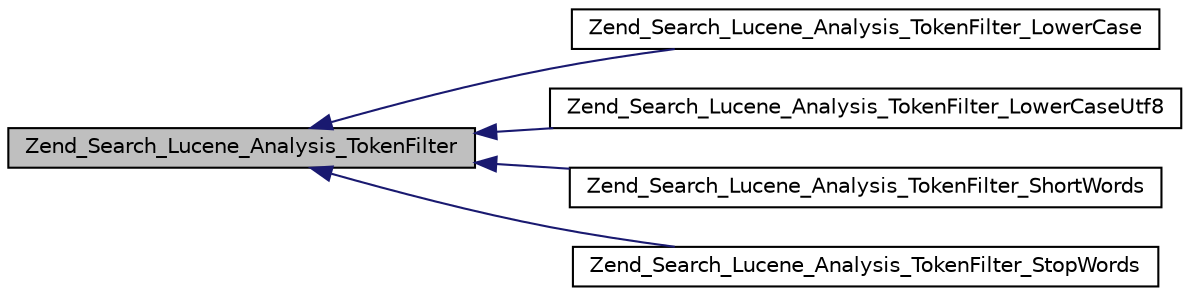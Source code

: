 digraph G
{
  edge [fontname="Helvetica",fontsize="10",labelfontname="Helvetica",labelfontsize="10"];
  node [fontname="Helvetica",fontsize="10",shape=record];
  rankdir="LR";
  Node1 [label="Zend_Search_Lucene_Analysis_TokenFilter",height=0.2,width=0.4,color="black", fillcolor="grey75", style="filled" fontcolor="black"];
  Node1 -> Node2 [dir="back",color="midnightblue",fontsize="10",style="solid",fontname="Helvetica"];
  Node2 [label="Zend_Search_Lucene_Analysis_TokenFilter_LowerCase",height=0.2,width=0.4,color="black", fillcolor="white", style="filled",URL="$class_zend___search___lucene___analysis___token_filter___lower_case.html"];
  Node1 -> Node3 [dir="back",color="midnightblue",fontsize="10",style="solid",fontname="Helvetica"];
  Node3 [label="Zend_Search_Lucene_Analysis_TokenFilter_LowerCaseUtf8",height=0.2,width=0.4,color="black", fillcolor="white", style="filled",URL="$class_zend___search___lucene___analysis___token_filter___lower_case_utf8.html"];
  Node1 -> Node4 [dir="back",color="midnightblue",fontsize="10",style="solid",fontname="Helvetica"];
  Node4 [label="Zend_Search_Lucene_Analysis_TokenFilter_ShortWords",height=0.2,width=0.4,color="black", fillcolor="white", style="filled",URL="$class_zend___search___lucene___analysis___token_filter___short_words.html"];
  Node1 -> Node5 [dir="back",color="midnightblue",fontsize="10",style="solid",fontname="Helvetica"];
  Node5 [label="Zend_Search_Lucene_Analysis_TokenFilter_StopWords",height=0.2,width=0.4,color="black", fillcolor="white", style="filled",URL="$class_zend___search___lucene___analysis___token_filter___stop_words.html"];
}
